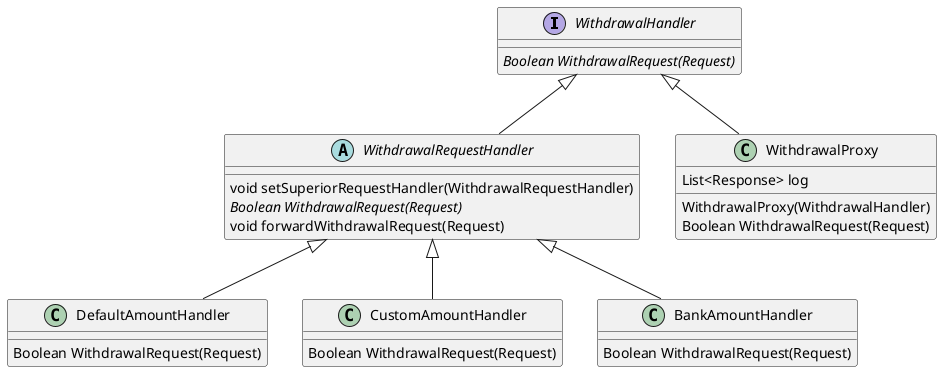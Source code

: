 @startuml

interface WithdrawalHandler {
    {abstract} Boolean WithdrawalRequest(Request)
}

' Definizione della classe astratta che implementa l'interfaccia
abstract class WithdrawalRequestHandler {
    ' Metodo per impostare il gestore superiore
    void setSuperiorRequestHandler(WithdrawalRequestHandler)
    ' Metodo astratto dichiarato dall'interfaccia
    {abstract} Boolean WithdrawalRequest(Request)
    ' Metodo per inoltrare la richiesta
    void forwardWithdrawalRequest(Request)
}

' Definizione della classe Proxy che implementa l'interfaccia
class WithdrawalProxy {
    ' Lista di Response per il log delle richieste
    List<Response> log
    ' Costruttore che accetta un handler
    WithdrawalProxy(WithdrawalHandler)
    ' Implementazione del metodo dell'interfaccia
    Boolean WithdrawalRequest(Request)
}


' Classi concrete che implementano la classe astratta WithdrawalRequestHandler
class DefaultAmountHandler {
    Boolean WithdrawalRequest(Request)
}

class CustomAmountHandler {
    Boolean WithdrawalRequest(Request)
}

class BankAmountHandler {
    Boolean WithdrawalRequest(Request)
}

' Relazioni di implementazione
WithdrawalRequestHandler -up-|> WithdrawalHandler
WithdrawalProxy -up-|> WithdrawalHandler

DefaultAmountHandler -up-|> WithdrawalRequestHandler
CustomAmountHandler -up-|> WithdrawalRequestHandler
BankAmountHandler -up-|> WithdrawalRequestHandler

@enduml